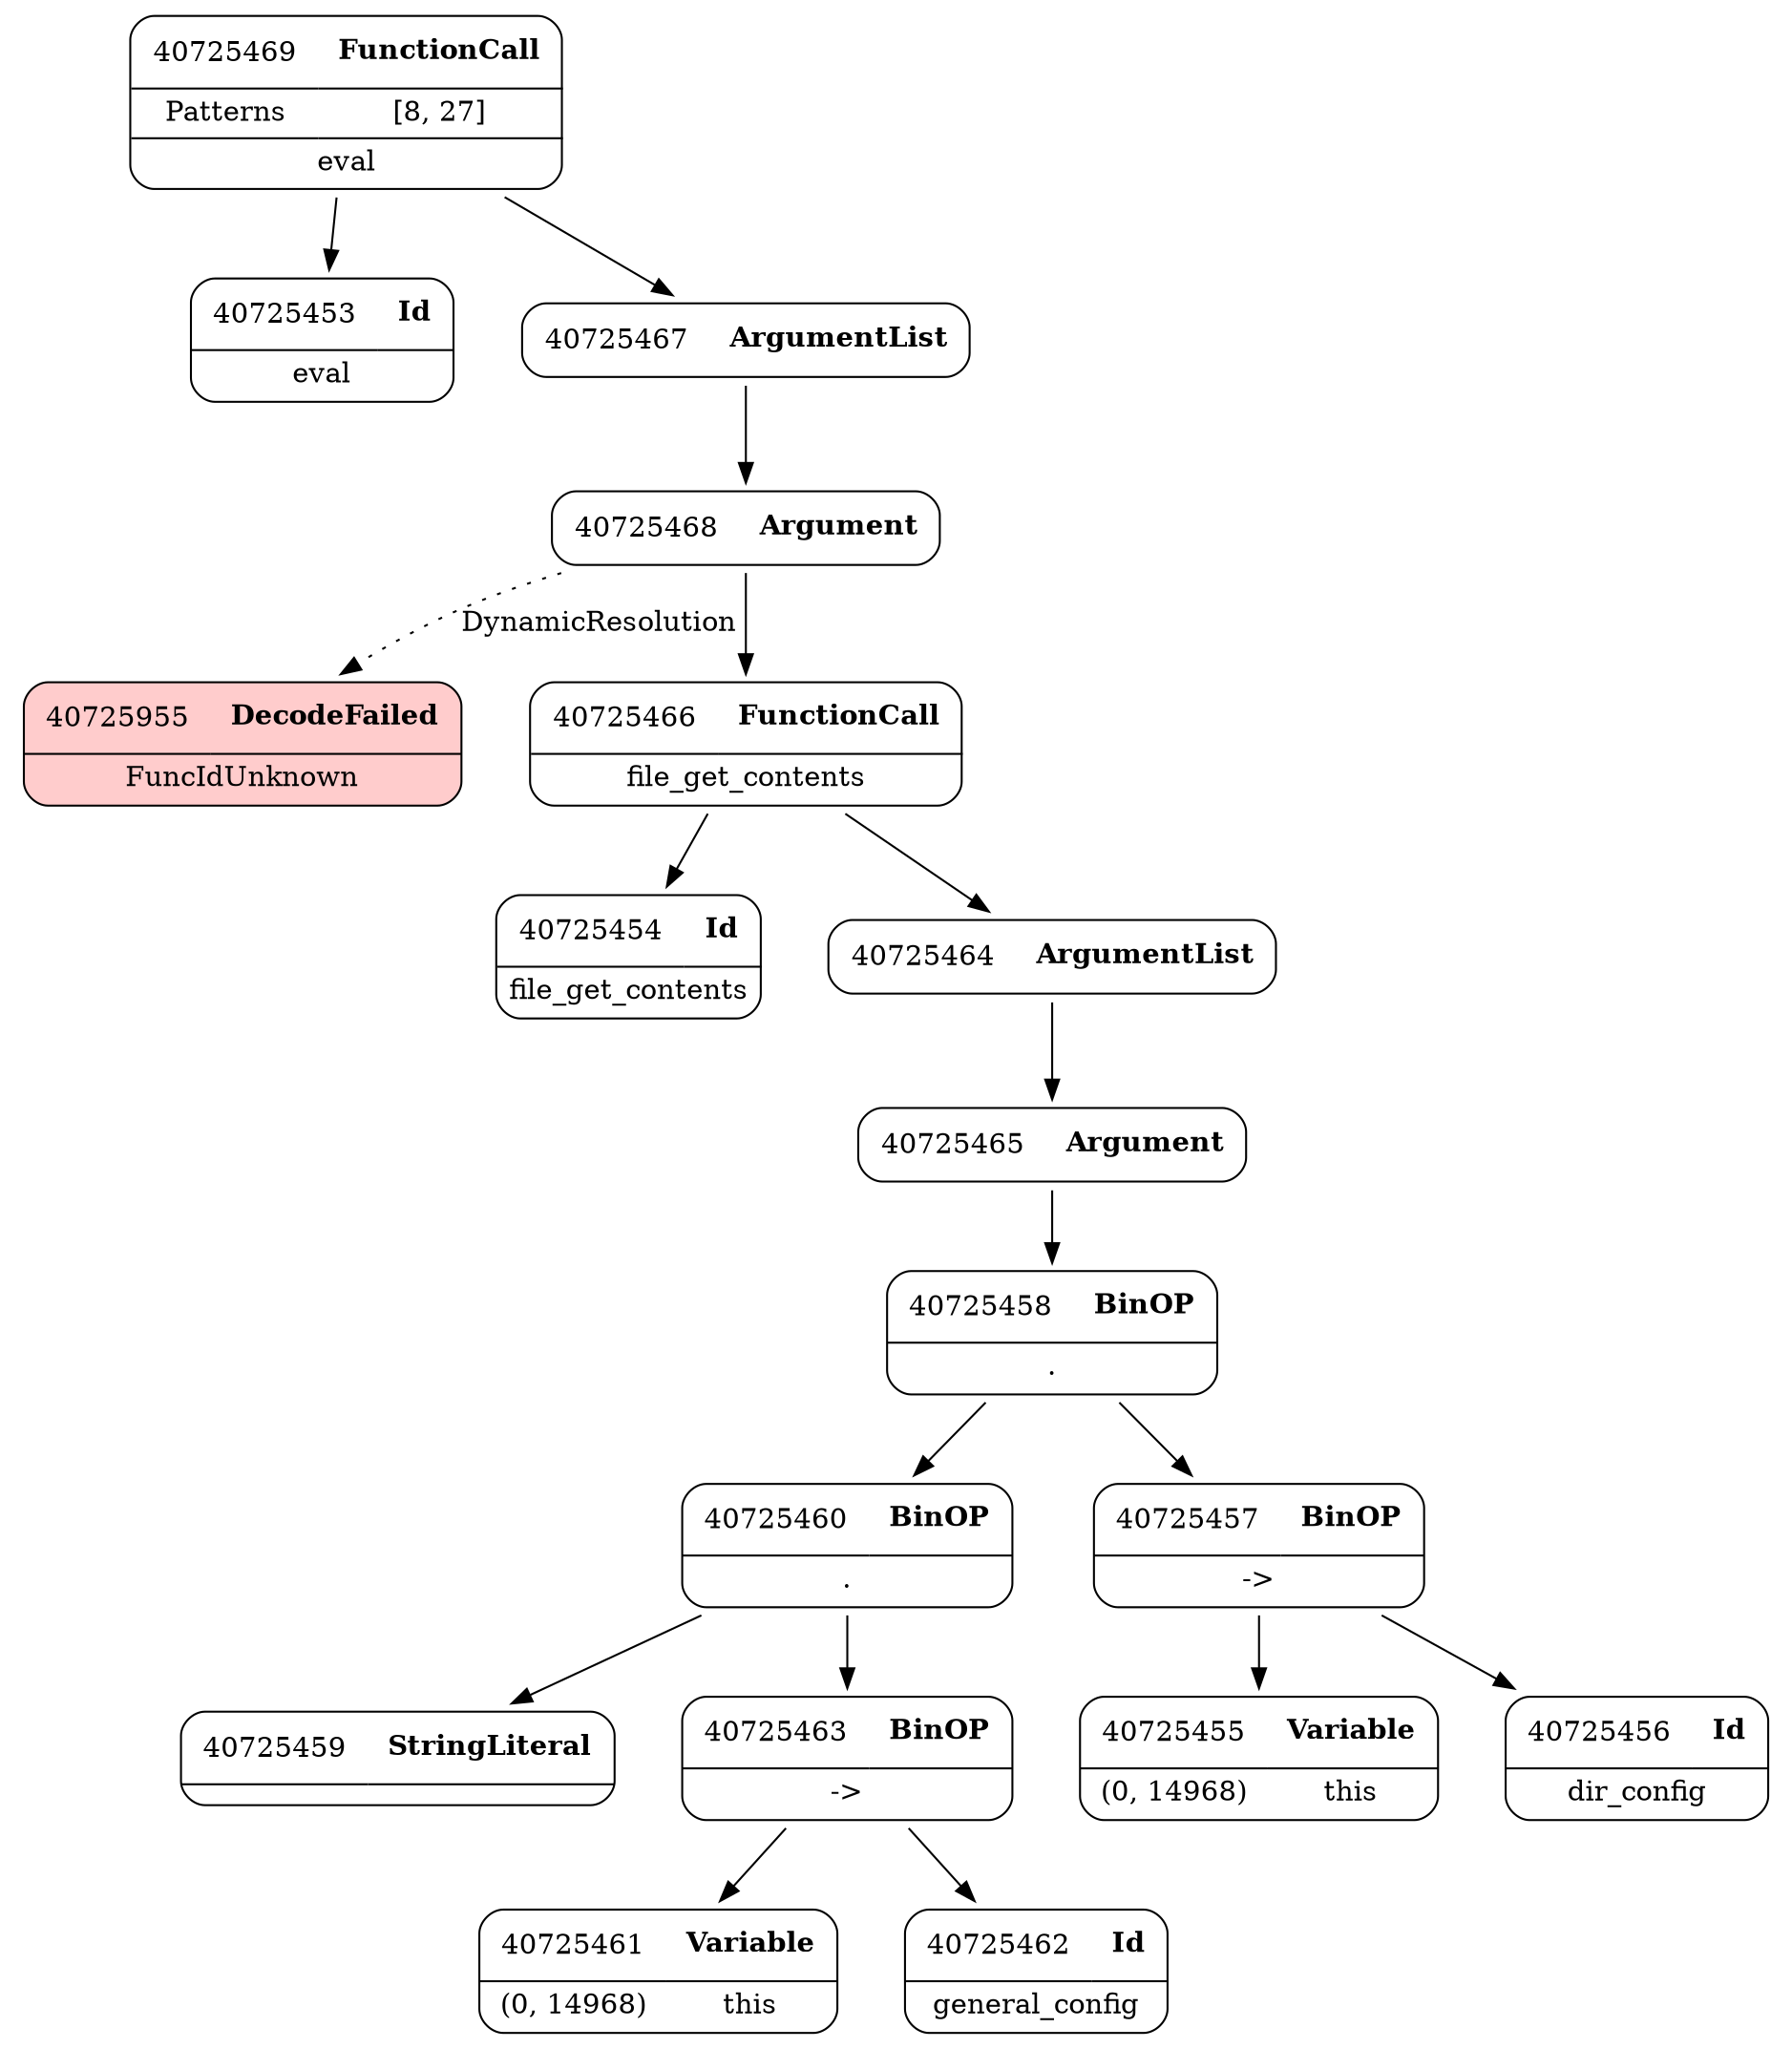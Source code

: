 digraph ast {
node [shape=none];
40725453 [label=<<TABLE border='1' cellspacing='0' cellpadding='10' style='rounded' ><TR><TD border='0'>40725453</TD><TD border='0'><B>Id</B></TD></TR><HR/><TR><TD border='0' cellpadding='5' colspan='2'>eval</TD></TR></TABLE>>];
40725455 [label=<<TABLE border='1' cellspacing='0' cellpadding='10' style='rounded' ><TR><TD border='0'>40725455</TD><TD border='0'><B>Variable</B></TD></TR><HR/><TR><TD border='0' cellpadding='5'>(0, 14968)</TD><TD border='0' cellpadding='5'>this</TD></TR></TABLE>>];
40725454 [label=<<TABLE border='1' cellspacing='0' cellpadding='10' style='rounded' ><TR><TD border='0'>40725454</TD><TD border='0'><B>Id</B></TD></TR><HR/><TR><TD border='0' cellpadding='5' colspan='2'>file_get_contents</TD></TR></TABLE>>];
40725955 [label=<<TABLE border='1' cellspacing='0' cellpadding='10' style='rounded' bgcolor='#FFCCCC' ><TR><TD border='0'>40725955</TD><TD border='0'><B>DecodeFailed</B></TD></TR><HR/><TR><TD border='0' cellpadding='5' colspan='2'>FuncIdUnknown</TD></TR></TABLE>>];
40725469 [label=<<TABLE border='1' cellspacing='0' cellpadding='10' style='rounded' ><TR><TD border='0'>40725469</TD><TD border='0'><B>FunctionCall</B></TD></TR><HR/><TR><TD border='0' cellpadding='5'>Patterns</TD><TD border='0' cellpadding='5'>[8, 27]</TD></TR><HR/><TR><TD border='0' cellpadding='5' colspan='2'>eval</TD></TR></TABLE>>];
40725469 -> 40725453 [weight=2];
40725469 -> 40725467 [weight=2];
40725468 [label=<<TABLE border='1' cellspacing='0' cellpadding='10' style='rounded' ><TR><TD border='0'>40725468</TD><TD border='0'><B>Argument</B></TD></TR></TABLE>>];
40725468 -> 40725466 [weight=2];
40725468 -> 40725955 [style=dotted,label=DynamicResolution];
40725465 [label=<<TABLE border='1' cellspacing='0' cellpadding='10' style='rounded' ><TR><TD border='0'>40725465</TD><TD border='0'><B>Argument</B></TD></TR></TABLE>>];
40725465 -> 40725458 [weight=2];
40725464 [label=<<TABLE border='1' cellspacing='0' cellpadding='10' style='rounded' ><TR><TD border='0'>40725464</TD><TD border='0'><B>ArgumentList</B></TD></TR></TABLE>>];
40725464 -> 40725465 [weight=2];
40725467 [label=<<TABLE border='1' cellspacing='0' cellpadding='10' style='rounded' ><TR><TD border='0'>40725467</TD><TD border='0'><B>ArgumentList</B></TD></TR></TABLE>>];
40725467 -> 40725468 [weight=2];
40725466 [label=<<TABLE border='1' cellspacing='0' cellpadding='10' style='rounded' ><TR><TD border='0'>40725466</TD><TD border='0'><B>FunctionCall</B></TD></TR><HR/><TR><TD border='0' cellpadding='5' colspan='2'>file_get_contents</TD></TR></TABLE>>];
40725466 -> 40725454 [weight=2];
40725466 -> 40725464 [weight=2];
40725461 [label=<<TABLE border='1' cellspacing='0' cellpadding='10' style='rounded' ><TR><TD border='0'>40725461</TD><TD border='0'><B>Variable</B></TD></TR><HR/><TR><TD border='0' cellpadding='5'>(0, 14968)</TD><TD border='0' cellpadding='5'>this</TD></TR></TABLE>>];
40725460 [label=<<TABLE border='1' cellspacing='0' cellpadding='10' style='rounded' ><TR><TD border='0'>40725460</TD><TD border='0'><B>BinOP</B></TD></TR><HR/><TR><TD border='0' cellpadding='5' colspan='2'>.</TD></TR></TABLE>>];
40725460 -> 40725459 [weight=2];
40725460 -> 40725463 [weight=2];
40725463 [label=<<TABLE border='1' cellspacing='0' cellpadding='10' style='rounded' ><TR><TD border='0'>40725463</TD><TD border='0'><B>BinOP</B></TD></TR><HR/><TR><TD border='0' cellpadding='5' colspan='2'>-&gt;</TD></TR></TABLE>>];
40725463 -> 40725461 [weight=2];
40725463 -> 40725462 [weight=2];
40725462 [label=<<TABLE border='1' cellspacing='0' cellpadding='10' style='rounded' ><TR><TD border='0'>40725462</TD><TD border='0'><B>Id</B></TD></TR><HR/><TR><TD border='0' cellpadding='5' colspan='2'>general_config</TD></TR></TABLE>>];
40725457 [label=<<TABLE border='1' cellspacing='0' cellpadding='10' style='rounded' ><TR><TD border='0'>40725457</TD><TD border='0'><B>BinOP</B></TD></TR><HR/><TR><TD border='0' cellpadding='5' colspan='2'>-&gt;</TD></TR></TABLE>>];
40725457 -> 40725455 [weight=2];
40725457 -> 40725456 [weight=2];
40725456 [label=<<TABLE border='1' cellspacing='0' cellpadding='10' style='rounded' ><TR><TD border='0'>40725456</TD><TD border='0'><B>Id</B></TD></TR><HR/><TR><TD border='0' cellpadding='5' colspan='2'>dir_config</TD></TR></TABLE>>];
40725459 [label=<<TABLE border='1' cellspacing='0' cellpadding='10' style='rounded' ><TR><TD border='0'>40725459</TD><TD border='0'><B>StringLiteral</B></TD></TR><HR/><TR><TD border='0' cellpadding='5' colspan='2'></TD></TR></TABLE>>];
40725458 [label=<<TABLE border='1' cellspacing='0' cellpadding='10' style='rounded' ><TR><TD border='0'>40725458</TD><TD border='0'><B>BinOP</B></TD></TR><HR/><TR><TD border='0' cellpadding='5' colspan='2'>.</TD></TR></TABLE>>];
40725458 -> 40725457 [weight=2];
40725458 -> 40725460 [weight=2];
}
